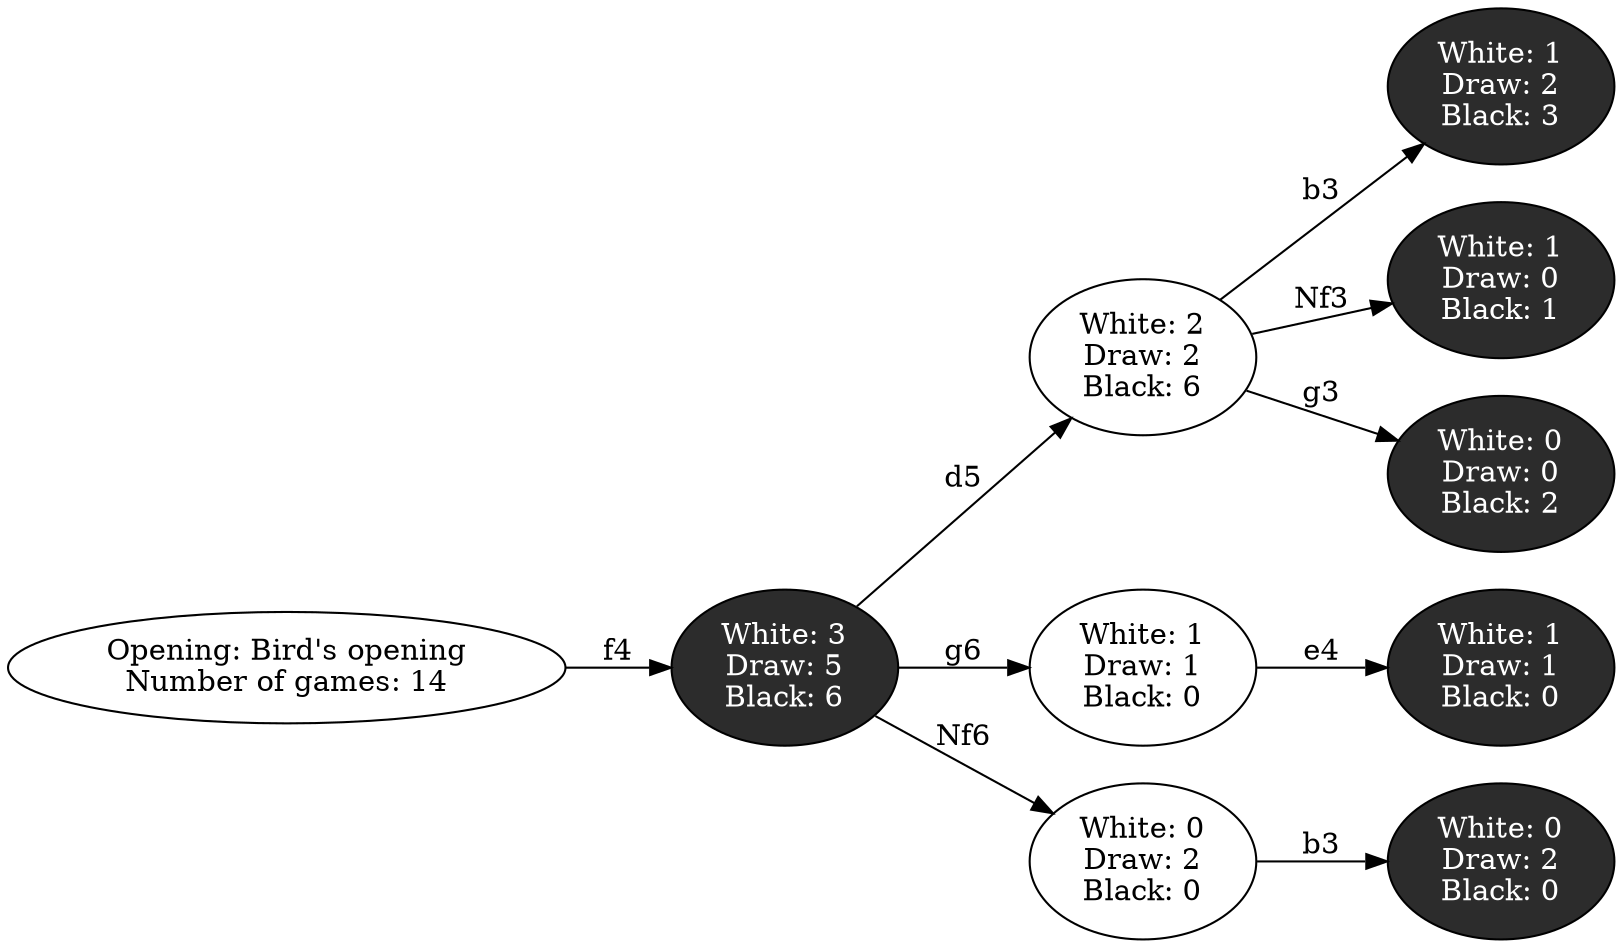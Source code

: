 digraph G {
rankdir=LR;
center=true;
2370849536176 [label="White: 0
Draw: 0
Black: 0", fillcolor="white", fontcolor="black", style="filled"];
2370849536176 -> 2370856752736 [label="f4"];
2370856752736 [label="White: 3
Draw: 5
Black: 6", fillcolor="#2c2c2c", fontcolor="white", style="filled"];
2370856752736 -> 2370856752784 [label="d5"];
2370856752784 [label="White: 2
Draw: 2
Black: 6", fillcolor="white", fontcolor="black", style="filled"];
2370856752784 -> 2370856752832 [label="b3"];
2370856752832 [label="White: 1
Draw: 2
Black: 3", fillcolor="#2c2c2c", fontcolor="white", style="filled"];
2370856752784 [label="White: 2
Draw: 2
Black: 6", fillcolor="white", fontcolor="black", style="filled"];
2370856752784 -> 2370857110640 [label="Nf3"];
2370857110640 [label="White: 1
Draw: 0
Black: 1", fillcolor="#2c2c2c", fontcolor="white", style="filled"];
2370856752784 [label="White: 2
Draw: 2
Black: 6", fillcolor="white", fontcolor="black", style="filled"];
2370856752784 -> 2370857122448 [label="g3"];
2370857122448 [label="White: 0
Draw: 0
Black: 2", fillcolor="#2c2c2c", fontcolor="white", style="filled"];
2370856752736 [label="White: 3
Draw: 5
Black: 6", fillcolor="#2c2c2c", fontcolor="white", style="filled"];
2370856752736 -> 2370857292640 [label="g6"];
2370857292640 [label="White: 1
Draw: 1
Black: 0", fillcolor="white", fontcolor="black", style="filled"];
2370857292640 -> 2370857292688 [label="e4"];
2370857292688 [label="White: 1
Draw: 1
Black: 0", fillcolor="#2c2c2c", fontcolor="white", style="filled"];
2370856752736 [label="White: 3
Draw: 5
Black: 6", fillcolor="#2c2c2c", fontcolor="white", style="filled"];
2370856752736 -> 2370857303056 [label="Nf6"];
2370857303056 [label="White: 0
Draw: 2
Black: 0", fillcolor="white", fontcolor="black", style="filled"];
2370857303056 -> 2370857303104 [label="b3"];
2370857303104 [label="White: 0
Draw: 2
Black: 0", fillcolor="#2c2c2c", fontcolor="white", style="filled"];
2370849536176 [label="Opening: Bird's opening
Number of games: 14", fillcolor="white", fontcolor="black", style="filled"];
}
